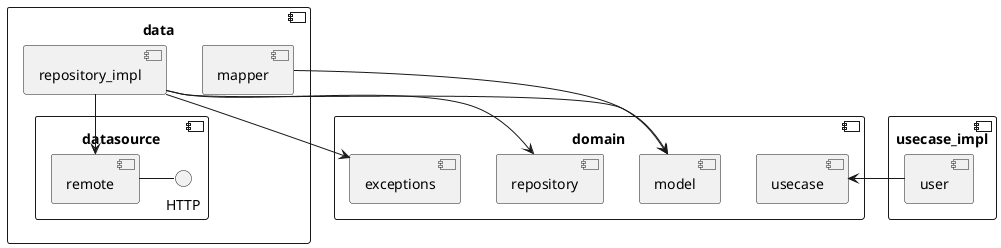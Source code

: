 @startuml
'https://plantuml.com/component-diagram

component domain {
  [usecase]
  [repository]
  [model]
  [exceptions]
}

component data {
  component datasource {
    [remote] - HTTP
  }
  [repository_impl]
  [mapper]

  repository_impl --> remote
  repository_impl --> exceptions
}

component usecase_impl {
    [user]
}

'Relations between data and domain
repository_impl --> repository
repository_impl --> model
mapper --> model

'Relations between usecase_impl and domain
user -> usecase


@enduml